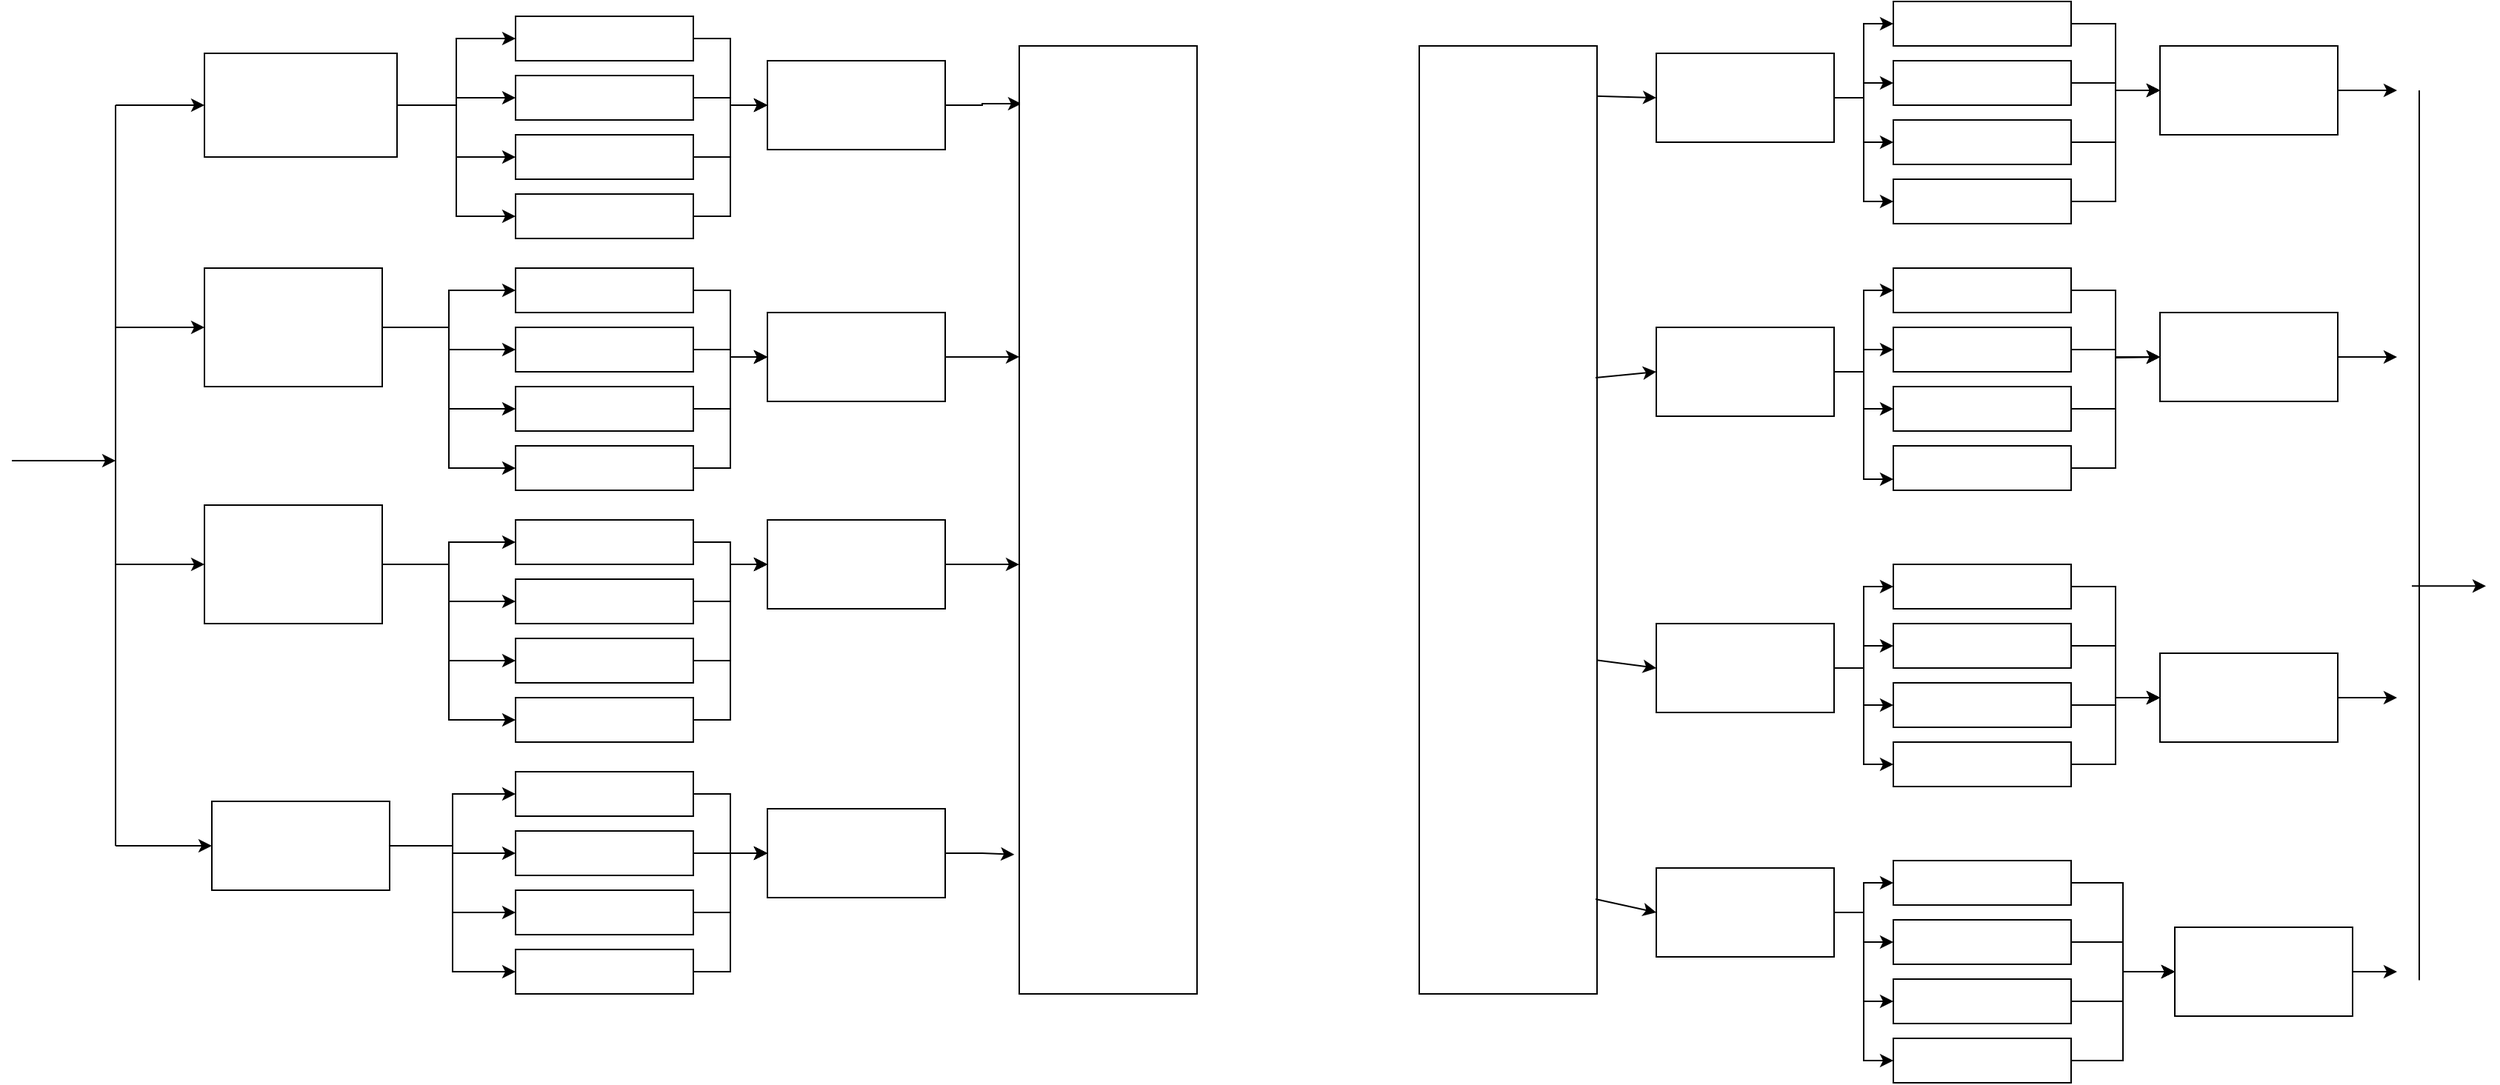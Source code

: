 <mxfile version="13.3.1" type="device" pages="2"><diagram id="3VfSw0NKu6jG62BPxmXS" name="Page-1"><mxGraphModel dx="1673" dy="967" grid="1" gridSize="10" guides="1" tooltips="1" connect="1" arrows="1" fold="1" page="1" pageScale="1" pageWidth="850" pageHeight="1100" math="0" shadow="0"><root><mxCell id="0"/><mxCell id="1" parent="0"/><mxCell id="Bb_RxP2nTmgh0Z8Xp8Yl-65" style="edgeStyle=orthogonalEdgeStyle;rounded=0;orthogonalLoop=1;jettySize=auto;html=1;" parent="1" source="Bb_RxP2nTmgh0Z8Xp8Yl-1" target="Bb_RxP2nTmgh0Z8Xp8Yl-7" edge="1"><mxGeometry relative="1" as="geometry"/></mxCell><mxCell id="Bb_RxP2nTmgh0Z8Xp8Yl-66" style="edgeStyle=orthogonalEdgeStyle;rounded=0;orthogonalLoop=1;jettySize=auto;html=1;entryX=0;entryY=0.5;entryDx=0;entryDy=0;" parent="1" source="Bb_RxP2nTmgh0Z8Xp8Yl-1" target="Bb_RxP2nTmgh0Z8Xp8Yl-8" edge="1"><mxGeometry relative="1" as="geometry"/></mxCell><mxCell id="Bb_RxP2nTmgh0Z8Xp8Yl-67" style="edgeStyle=orthogonalEdgeStyle;rounded=0;orthogonalLoop=1;jettySize=auto;html=1;entryX=0;entryY=0.5;entryDx=0;entryDy=0;" parent="1" source="Bb_RxP2nTmgh0Z8Xp8Yl-1" target="Bb_RxP2nTmgh0Z8Xp8Yl-9" edge="1"><mxGeometry relative="1" as="geometry"/></mxCell><mxCell id="Bb_RxP2nTmgh0Z8Xp8Yl-68" style="edgeStyle=orthogonalEdgeStyle;rounded=0;orthogonalLoop=1;jettySize=auto;html=1;entryX=0;entryY=0.5;entryDx=0;entryDy=0;" parent="1" source="Bb_RxP2nTmgh0Z8Xp8Yl-1" target="Bb_RxP2nTmgh0Z8Xp8Yl-10" edge="1"><mxGeometry relative="1" as="geometry"/></mxCell><mxCell id="Bb_RxP2nTmgh0Z8Xp8Yl-1" value="" style="rounded=0;whiteSpace=wrap;html=1;" parent="1" vertex="1"><mxGeometry x="140" y="45" width="130" height="70" as="geometry"/></mxCell><mxCell id="Bb_RxP2nTmgh0Z8Xp8Yl-2" value="" style="endArrow=classic;html=1;" parent="1" edge="1"><mxGeometry width="50" height="50" relative="1" as="geometry"><mxPoint x="10" y="320" as="sourcePoint"/><mxPoint x="80" y="320" as="targetPoint"/></mxGeometry></mxCell><mxCell id="Bb_RxP2nTmgh0Z8Xp8Yl-69" style="edgeStyle=orthogonalEdgeStyle;rounded=0;orthogonalLoop=1;jettySize=auto;html=1;entryX=0;entryY=0.5;entryDx=0;entryDy=0;" parent="1" source="Bb_RxP2nTmgh0Z8Xp8Yl-3" target="Bb_RxP2nTmgh0Z8Xp8Yl-11" edge="1"><mxGeometry relative="1" as="geometry"/></mxCell><mxCell id="Bb_RxP2nTmgh0Z8Xp8Yl-70" style="edgeStyle=orthogonalEdgeStyle;rounded=0;orthogonalLoop=1;jettySize=auto;html=1;entryX=0;entryY=0.5;entryDx=0;entryDy=0;" parent="1" source="Bb_RxP2nTmgh0Z8Xp8Yl-3" target="Bb_RxP2nTmgh0Z8Xp8Yl-12" edge="1"><mxGeometry relative="1" as="geometry"/></mxCell><mxCell id="Bb_RxP2nTmgh0Z8Xp8Yl-71" style="edgeStyle=orthogonalEdgeStyle;rounded=0;orthogonalLoop=1;jettySize=auto;html=1;exitX=1;exitY=0.5;exitDx=0;exitDy=0;entryX=0;entryY=0.5;entryDx=0;entryDy=0;" parent="1" source="Bb_RxP2nTmgh0Z8Xp8Yl-3" target="Bb_RxP2nTmgh0Z8Xp8Yl-14" edge="1"><mxGeometry relative="1" as="geometry"/></mxCell><mxCell id="Bb_RxP2nTmgh0Z8Xp8Yl-72" style="edgeStyle=orthogonalEdgeStyle;rounded=0;orthogonalLoop=1;jettySize=auto;html=1;entryX=0;entryY=0.5;entryDx=0;entryDy=0;" parent="1" source="Bb_RxP2nTmgh0Z8Xp8Yl-3" target="Bb_RxP2nTmgh0Z8Xp8Yl-15" edge="1"><mxGeometry relative="1" as="geometry"/></mxCell><mxCell id="Bb_RxP2nTmgh0Z8Xp8Yl-3" value="" style="rounded=0;whiteSpace=wrap;html=1;" parent="1" vertex="1"><mxGeometry x="140" y="190" width="120" height="80" as="geometry"/></mxCell><mxCell id="Bb_RxP2nTmgh0Z8Xp8Yl-73" style="edgeStyle=orthogonalEdgeStyle;rounded=0;orthogonalLoop=1;jettySize=auto;html=1;" parent="1" source="Bb_RxP2nTmgh0Z8Xp8Yl-4" target="Bb_RxP2nTmgh0Z8Xp8Yl-16" edge="1"><mxGeometry relative="1" as="geometry"/></mxCell><mxCell id="Bb_RxP2nTmgh0Z8Xp8Yl-74" style="edgeStyle=orthogonalEdgeStyle;rounded=0;orthogonalLoop=1;jettySize=auto;html=1;entryX=0;entryY=0.5;entryDx=0;entryDy=0;" parent="1" source="Bb_RxP2nTmgh0Z8Xp8Yl-4" target="Bb_RxP2nTmgh0Z8Xp8Yl-17" edge="1"><mxGeometry relative="1" as="geometry"/></mxCell><mxCell id="Bb_RxP2nTmgh0Z8Xp8Yl-75" style="edgeStyle=orthogonalEdgeStyle;rounded=0;orthogonalLoop=1;jettySize=auto;html=1;entryX=0;entryY=0.5;entryDx=0;entryDy=0;" parent="1" source="Bb_RxP2nTmgh0Z8Xp8Yl-4" target="Bb_RxP2nTmgh0Z8Xp8Yl-18" edge="1"><mxGeometry relative="1" as="geometry"/></mxCell><mxCell id="Bb_RxP2nTmgh0Z8Xp8Yl-76" style="edgeStyle=orthogonalEdgeStyle;rounded=0;orthogonalLoop=1;jettySize=auto;html=1;entryX=0;entryY=0.5;entryDx=0;entryDy=0;" parent="1" source="Bb_RxP2nTmgh0Z8Xp8Yl-4" target="Bb_RxP2nTmgh0Z8Xp8Yl-19" edge="1"><mxGeometry relative="1" as="geometry"/></mxCell><mxCell id="Bb_RxP2nTmgh0Z8Xp8Yl-4" value="" style="rounded=0;whiteSpace=wrap;html=1;" parent="1" vertex="1"><mxGeometry x="140" y="350" width="120" height="80" as="geometry"/></mxCell><mxCell id="Bb_RxP2nTmgh0Z8Xp8Yl-77" style="edgeStyle=orthogonalEdgeStyle;rounded=0;orthogonalLoop=1;jettySize=auto;html=1;entryX=0;entryY=0.5;entryDx=0;entryDy=0;" parent="1" source="Bb_RxP2nTmgh0Z8Xp8Yl-6" target="Bb_RxP2nTmgh0Z8Xp8Yl-20" edge="1"><mxGeometry relative="1" as="geometry"/></mxCell><mxCell id="Bb_RxP2nTmgh0Z8Xp8Yl-78" style="edgeStyle=orthogonalEdgeStyle;rounded=0;orthogonalLoop=1;jettySize=auto;html=1;entryX=0;entryY=0.5;entryDx=0;entryDy=0;" parent="1" source="Bb_RxP2nTmgh0Z8Xp8Yl-6" target="Bb_RxP2nTmgh0Z8Xp8Yl-21" edge="1"><mxGeometry relative="1" as="geometry"/></mxCell><mxCell id="Bb_RxP2nTmgh0Z8Xp8Yl-79" style="edgeStyle=orthogonalEdgeStyle;rounded=0;orthogonalLoop=1;jettySize=auto;html=1;entryX=0;entryY=0.5;entryDx=0;entryDy=0;" parent="1" source="Bb_RxP2nTmgh0Z8Xp8Yl-6" target="Bb_RxP2nTmgh0Z8Xp8Yl-22" edge="1"><mxGeometry relative="1" as="geometry"/></mxCell><mxCell id="Bb_RxP2nTmgh0Z8Xp8Yl-80" style="edgeStyle=orthogonalEdgeStyle;rounded=0;orthogonalLoop=1;jettySize=auto;html=1;entryX=0;entryY=0.5;entryDx=0;entryDy=0;" parent="1" source="Bb_RxP2nTmgh0Z8Xp8Yl-6" target="Bb_RxP2nTmgh0Z8Xp8Yl-23" edge="1"><mxGeometry relative="1" as="geometry"/></mxCell><mxCell id="Bb_RxP2nTmgh0Z8Xp8Yl-6" value="" style="rounded=0;whiteSpace=wrap;html=1;" parent="1" vertex="1"><mxGeometry x="145" y="550" width="120" height="60" as="geometry"/></mxCell><mxCell id="Bb_RxP2nTmgh0Z8Xp8Yl-81" style="edgeStyle=orthogonalEdgeStyle;rounded=0;orthogonalLoop=1;jettySize=auto;html=1;" parent="1" source="Bb_RxP2nTmgh0Z8Xp8Yl-7" target="Bb_RxP2nTmgh0Z8Xp8Yl-24" edge="1"><mxGeometry relative="1" as="geometry"/></mxCell><mxCell id="Bb_RxP2nTmgh0Z8Xp8Yl-7" value="" style="rounded=0;whiteSpace=wrap;html=1;" parent="1" vertex="1"><mxGeometry x="350" y="20" width="120" height="30" as="geometry"/></mxCell><mxCell id="Bb_RxP2nTmgh0Z8Xp8Yl-82" style="edgeStyle=orthogonalEdgeStyle;rounded=0;orthogonalLoop=1;jettySize=auto;html=1;entryX=0;entryY=0.5;entryDx=0;entryDy=0;" parent="1" source="Bb_RxP2nTmgh0Z8Xp8Yl-8" target="Bb_RxP2nTmgh0Z8Xp8Yl-24" edge="1"><mxGeometry relative="1" as="geometry"/></mxCell><mxCell id="Bb_RxP2nTmgh0Z8Xp8Yl-8" value="" style="rounded=0;whiteSpace=wrap;html=1;" parent="1" vertex="1"><mxGeometry x="350" y="60" width="120" height="30" as="geometry"/></mxCell><mxCell id="Bb_RxP2nTmgh0Z8Xp8Yl-83" style="edgeStyle=orthogonalEdgeStyle;rounded=0;orthogonalLoop=1;jettySize=auto;html=1;entryX=0;entryY=0.5;entryDx=0;entryDy=0;" parent="1" source="Bb_RxP2nTmgh0Z8Xp8Yl-9" target="Bb_RxP2nTmgh0Z8Xp8Yl-24" edge="1"><mxGeometry relative="1" as="geometry"/></mxCell><mxCell id="Bb_RxP2nTmgh0Z8Xp8Yl-9" value="" style="rounded=0;whiteSpace=wrap;html=1;" parent="1" vertex="1"><mxGeometry x="350" y="100" width="120" height="30" as="geometry"/></mxCell><mxCell id="Bb_RxP2nTmgh0Z8Xp8Yl-84" style="edgeStyle=orthogonalEdgeStyle;rounded=0;orthogonalLoop=1;jettySize=auto;html=1;entryX=0;entryY=0.5;entryDx=0;entryDy=0;" parent="1" source="Bb_RxP2nTmgh0Z8Xp8Yl-10" target="Bb_RxP2nTmgh0Z8Xp8Yl-24" edge="1"><mxGeometry relative="1" as="geometry"/></mxCell><mxCell id="Bb_RxP2nTmgh0Z8Xp8Yl-10" value="" style="rounded=0;whiteSpace=wrap;html=1;" parent="1" vertex="1"><mxGeometry x="350" y="140" width="120" height="30" as="geometry"/></mxCell><mxCell id="Bb_RxP2nTmgh0Z8Xp8Yl-85" style="edgeStyle=orthogonalEdgeStyle;rounded=0;orthogonalLoop=1;jettySize=auto;html=1;entryX=0;entryY=0.5;entryDx=0;entryDy=0;" parent="1" source="Bb_RxP2nTmgh0Z8Xp8Yl-11" target="Bb_RxP2nTmgh0Z8Xp8Yl-25" edge="1"><mxGeometry relative="1" as="geometry"/></mxCell><mxCell id="Bb_RxP2nTmgh0Z8Xp8Yl-11" value="" style="rounded=0;whiteSpace=wrap;html=1;" parent="1" vertex="1"><mxGeometry x="350" y="190" width="120" height="30" as="geometry"/></mxCell><mxCell id="Bb_RxP2nTmgh0Z8Xp8Yl-86" style="edgeStyle=orthogonalEdgeStyle;rounded=0;orthogonalLoop=1;jettySize=auto;html=1;entryX=0;entryY=0.5;entryDx=0;entryDy=0;" parent="1" source="Bb_RxP2nTmgh0Z8Xp8Yl-12" target="Bb_RxP2nTmgh0Z8Xp8Yl-25" edge="1"><mxGeometry relative="1" as="geometry"/></mxCell><mxCell id="Bb_RxP2nTmgh0Z8Xp8Yl-12" value="" style="rounded=0;whiteSpace=wrap;html=1;" parent="1" vertex="1"><mxGeometry x="350" y="230" width="120" height="30" as="geometry"/></mxCell><mxCell id="Bb_RxP2nTmgh0Z8Xp8Yl-87" style="edgeStyle=orthogonalEdgeStyle;rounded=0;orthogonalLoop=1;jettySize=auto;html=1;entryX=0;entryY=0.5;entryDx=0;entryDy=0;" parent="1" source="Bb_RxP2nTmgh0Z8Xp8Yl-14" target="Bb_RxP2nTmgh0Z8Xp8Yl-25" edge="1"><mxGeometry relative="1" as="geometry"/></mxCell><mxCell id="Bb_RxP2nTmgh0Z8Xp8Yl-14" value="" style="rounded=0;whiteSpace=wrap;html=1;" parent="1" vertex="1"><mxGeometry x="350" y="270" width="120" height="30" as="geometry"/></mxCell><mxCell id="Bb_RxP2nTmgh0Z8Xp8Yl-88" style="edgeStyle=orthogonalEdgeStyle;rounded=0;orthogonalLoop=1;jettySize=auto;html=1;entryX=0;entryY=0.5;entryDx=0;entryDy=0;" parent="1" source="Bb_RxP2nTmgh0Z8Xp8Yl-15" target="Bb_RxP2nTmgh0Z8Xp8Yl-25" edge="1"><mxGeometry relative="1" as="geometry"/></mxCell><mxCell id="Bb_RxP2nTmgh0Z8Xp8Yl-15" value="" style="rounded=0;whiteSpace=wrap;html=1;" parent="1" vertex="1"><mxGeometry x="350" y="310" width="120" height="30" as="geometry"/></mxCell><mxCell id="Bb_RxP2nTmgh0Z8Xp8Yl-89" style="edgeStyle=orthogonalEdgeStyle;rounded=0;orthogonalLoop=1;jettySize=auto;html=1;entryX=0;entryY=0.5;entryDx=0;entryDy=0;" parent="1" source="Bb_RxP2nTmgh0Z8Xp8Yl-16" target="Bb_RxP2nTmgh0Z8Xp8Yl-26" edge="1"><mxGeometry relative="1" as="geometry"/></mxCell><mxCell id="Bb_RxP2nTmgh0Z8Xp8Yl-16" value="" style="rounded=0;whiteSpace=wrap;html=1;" parent="1" vertex="1"><mxGeometry x="350" y="360" width="120" height="30" as="geometry"/></mxCell><mxCell id="Bb_RxP2nTmgh0Z8Xp8Yl-90" style="edgeStyle=orthogonalEdgeStyle;rounded=0;orthogonalLoop=1;jettySize=auto;html=1;entryX=0;entryY=0.5;entryDx=0;entryDy=0;" parent="1" source="Bb_RxP2nTmgh0Z8Xp8Yl-17" target="Bb_RxP2nTmgh0Z8Xp8Yl-26" edge="1"><mxGeometry relative="1" as="geometry"/></mxCell><mxCell id="Bb_RxP2nTmgh0Z8Xp8Yl-17" value="" style="rounded=0;whiteSpace=wrap;html=1;" parent="1" vertex="1"><mxGeometry x="350" y="400" width="120" height="30" as="geometry"/></mxCell><mxCell id="Bb_RxP2nTmgh0Z8Xp8Yl-93" style="edgeStyle=orthogonalEdgeStyle;rounded=0;orthogonalLoop=1;jettySize=auto;html=1;entryX=0;entryY=0.5;entryDx=0;entryDy=0;" parent="1" source="Bb_RxP2nTmgh0Z8Xp8Yl-18" target="Bb_RxP2nTmgh0Z8Xp8Yl-26" edge="1"><mxGeometry relative="1" as="geometry"/></mxCell><mxCell id="Bb_RxP2nTmgh0Z8Xp8Yl-18" value="" style="rounded=0;whiteSpace=wrap;html=1;" parent="1" vertex="1"><mxGeometry x="350" y="440" width="120" height="30" as="geometry"/></mxCell><mxCell id="Bb_RxP2nTmgh0Z8Xp8Yl-94" style="edgeStyle=orthogonalEdgeStyle;rounded=0;orthogonalLoop=1;jettySize=auto;html=1;entryX=0;entryY=0.5;entryDx=0;entryDy=0;" parent="1" source="Bb_RxP2nTmgh0Z8Xp8Yl-19" target="Bb_RxP2nTmgh0Z8Xp8Yl-26" edge="1"><mxGeometry relative="1" as="geometry"/></mxCell><mxCell id="Bb_RxP2nTmgh0Z8Xp8Yl-19" value="" style="rounded=0;whiteSpace=wrap;html=1;" parent="1" vertex="1"><mxGeometry x="350" y="480" width="120" height="30" as="geometry"/></mxCell><mxCell id="Bb_RxP2nTmgh0Z8Xp8Yl-95" style="edgeStyle=orthogonalEdgeStyle;rounded=0;orthogonalLoop=1;jettySize=auto;html=1;entryX=0;entryY=0.5;entryDx=0;entryDy=0;" parent="1" source="Bb_RxP2nTmgh0Z8Xp8Yl-20" target="Bb_RxP2nTmgh0Z8Xp8Yl-27" edge="1"><mxGeometry relative="1" as="geometry"/></mxCell><mxCell id="Bb_RxP2nTmgh0Z8Xp8Yl-20" value="" style="rounded=0;whiteSpace=wrap;html=1;" parent="1" vertex="1"><mxGeometry x="350" y="530" width="120" height="30" as="geometry"/></mxCell><mxCell id="Bb_RxP2nTmgh0Z8Xp8Yl-96" value="" style="edgeStyle=orthogonalEdgeStyle;rounded=0;orthogonalLoop=1;jettySize=auto;html=1;" parent="1" source="Bb_RxP2nTmgh0Z8Xp8Yl-21" target="Bb_RxP2nTmgh0Z8Xp8Yl-27" edge="1"><mxGeometry relative="1" as="geometry"/></mxCell><mxCell id="Bb_RxP2nTmgh0Z8Xp8Yl-21" value="" style="rounded=0;whiteSpace=wrap;html=1;" parent="1" vertex="1"><mxGeometry x="350" y="570" width="120" height="30" as="geometry"/></mxCell><mxCell id="Bb_RxP2nTmgh0Z8Xp8Yl-100" style="edgeStyle=orthogonalEdgeStyle;rounded=0;orthogonalLoop=1;jettySize=auto;html=1;entryX=0;entryY=0.5;entryDx=0;entryDy=0;" parent="1" source="Bb_RxP2nTmgh0Z8Xp8Yl-22" target="Bb_RxP2nTmgh0Z8Xp8Yl-27" edge="1"><mxGeometry relative="1" as="geometry"/></mxCell><mxCell id="Bb_RxP2nTmgh0Z8Xp8Yl-22" value="" style="rounded=0;whiteSpace=wrap;html=1;" parent="1" vertex="1"><mxGeometry x="350" y="610" width="120" height="30" as="geometry"/></mxCell><mxCell id="Bb_RxP2nTmgh0Z8Xp8Yl-101" style="edgeStyle=orthogonalEdgeStyle;rounded=0;orthogonalLoop=1;jettySize=auto;html=1;entryX=0;entryY=0.5;entryDx=0;entryDy=0;" parent="1" source="Bb_RxP2nTmgh0Z8Xp8Yl-23" target="Bb_RxP2nTmgh0Z8Xp8Yl-27" edge="1"><mxGeometry relative="1" as="geometry"/></mxCell><mxCell id="Bb_RxP2nTmgh0Z8Xp8Yl-23" value="" style="rounded=0;whiteSpace=wrap;html=1;" parent="1" vertex="1"><mxGeometry x="350" y="650" width="120" height="30" as="geometry"/></mxCell><mxCell id="Bb_RxP2nTmgh0Z8Xp8Yl-103" style="edgeStyle=orthogonalEdgeStyle;rounded=0;orthogonalLoop=1;jettySize=auto;html=1;entryX=0.012;entryY=0.061;entryDx=0;entryDy=0;entryPerimeter=0;" parent="1" source="Bb_RxP2nTmgh0Z8Xp8Yl-24" target="Bb_RxP2nTmgh0Z8Xp8Yl-28" edge="1"><mxGeometry relative="1" as="geometry"/></mxCell><mxCell id="Bb_RxP2nTmgh0Z8Xp8Yl-24" value="" style="rounded=0;whiteSpace=wrap;html=1;" parent="1" vertex="1"><mxGeometry x="520" y="50" width="120" height="60" as="geometry"/></mxCell><mxCell id="Bb_RxP2nTmgh0Z8Xp8Yl-104" style="edgeStyle=orthogonalEdgeStyle;rounded=0;orthogonalLoop=1;jettySize=auto;html=1;entryX=0;entryY=0.328;entryDx=0;entryDy=0;entryPerimeter=0;" parent="1" source="Bb_RxP2nTmgh0Z8Xp8Yl-25" target="Bb_RxP2nTmgh0Z8Xp8Yl-28" edge="1"><mxGeometry relative="1" as="geometry"/></mxCell><mxCell id="Bb_RxP2nTmgh0Z8Xp8Yl-25" value="" style="rounded=0;whiteSpace=wrap;html=1;" parent="1" vertex="1"><mxGeometry x="520" y="220" width="120" height="60" as="geometry"/></mxCell><mxCell id="Bb_RxP2nTmgh0Z8Xp8Yl-105" style="edgeStyle=orthogonalEdgeStyle;rounded=0;orthogonalLoop=1;jettySize=auto;html=1;entryX=0;entryY=0.547;entryDx=0;entryDy=0;entryPerimeter=0;" parent="1" source="Bb_RxP2nTmgh0Z8Xp8Yl-26" target="Bb_RxP2nTmgh0Z8Xp8Yl-28" edge="1"><mxGeometry relative="1" as="geometry"/></mxCell><mxCell id="Bb_RxP2nTmgh0Z8Xp8Yl-26" value="" style="rounded=0;whiteSpace=wrap;html=1;" parent="1" vertex="1"><mxGeometry x="520" y="360" width="120" height="60" as="geometry"/></mxCell><mxCell id="Bb_RxP2nTmgh0Z8Xp8Yl-106" style="edgeStyle=orthogonalEdgeStyle;rounded=0;orthogonalLoop=1;jettySize=auto;html=1;entryX=-0.028;entryY=0.853;entryDx=0;entryDy=0;entryPerimeter=0;" parent="1" source="Bb_RxP2nTmgh0Z8Xp8Yl-27" target="Bb_RxP2nTmgh0Z8Xp8Yl-28" edge="1"><mxGeometry relative="1" as="geometry"/></mxCell><mxCell id="Bb_RxP2nTmgh0Z8Xp8Yl-27" value="" style="rounded=0;whiteSpace=wrap;html=1;" parent="1" vertex="1"><mxGeometry x="520" y="555" width="120" height="60" as="geometry"/></mxCell><mxCell id="Bb_RxP2nTmgh0Z8Xp8Yl-28" value="" style="rounded=0;whiteSpace=wrap;html=1;" parent="1" vertex="1"><mxGeometry x="690" y="40" width="120" height="640" as="geometry"/></mxCell><mxCell id="Bb_RxP2nTmgh0Z8Xp8Yl-29" value="" style="rounded=0;whiteSpace=wrap;html=1;" parent="1" vertex="1"><mxGeometry x="960" y="40" width="120" height="640" as="geometry"/></mxCell><mxCell id="Bb_RxP2nTmgh0Z8Xp8Yl-111" style="edgeStyle=orthogonalEdgeStyle;rounded=0;orthogonalLoop=1;jettySize=auto;html=1;entryX=0;entryY=0.5;entryDx=0;entryDy=0;" parent="1" source="Bb_RxP2nTmgh0Z8Xp8Yl-30" target="Bb_RxP2nTmgh0Z8Xp8Yl-36" edge="1"><mxGeometry relative="1" as="geometry"/></mxCell><mxCell id="Bb_RxP2nTmgh0Z8Xp8Yl-112" style="edgeStyle=orthogonalEdgeStyle;rounded=0;orthogonalLoop=1;jettySize=auto;html=1;entryX=0;entryY=0.5;entryDx=0;entryDy=0;" parent="1" source="Bb_RxP2nTmgh0Z8Xp8Yl-30" target="Bb_RxP2nTmgh0Z8Xp8Yl-37" edge="1"><mxGeometry relative="1" as="geometry"/></mxCell><mxCell id="Bb_RxP2nTmgh0Z8Xp8Yl-113" style="edgeStyle=orthogonalEdgeStyle;rounded=0;orthogonalLoop=1;jettySize=auto;html=1;entryX=0;entryY=0.5;entryDx=0;entryDy=0;" parent="1" source="Bb_RxP2nTmgh0Z8Xp8Yl-30" target="Bb_RxP2nTmgh0Z8Xp8Yl-38" edge="1"><mxGeometry relative="1" as="geometry"/></mxCell><mxCell id="Bb_RxP2nTmgh0Z8Xp8Yl-114" style="edgeStyle=orthogonalEdgeStyle;rounded=0;orthogonalLoop=1;jettySize=auto;html=1;entryX=0;entryY=0.5;entryDx=0;entryDy=0;" parent="1" source="Bb_RxP2nTmgh0Z8Xp8Yl-30" target="Bb_RxP2nTmgh0Z8Xp8Yl-39" edge="1"><mxGeometry relative="1" as="geometry"/></mxCell><mxCell id="Bb_RxP2nTmgh0Z8Xp8Yl-30" value="" style="rounded=0;whiteSpace=wrap;html=1;" parent="1" vertex="1"><mxGeometry x="1120" y="45" width="120" height="60" as="geometry"/></mxCell><mxCell id="Bb_RxP2nTmgh0Z8Xp8Yl-115" style="edgeStyle=orthogonalEdgeStyle;rounded=0;orthogonalLoop=1;jettySize=auto;html=1;entryX=0;entryY=0.5;entryDx=0;entryDy=0;" parent="1" source="Bb_RxP2nTmgh0Z8Xp8Yl-31" target="Bb_RxP2nTmgh0Z8Xp8Yl-40" edge="1"><mxGeometry relative="1" as="geometry"/></mxCell><mxCell id="Bb_RxP2nTmgh0Z8Xp8Yl-116" style="edgeStyle=orthogonalEdgeStyle;rounded=0;orthogonalLoop=1;jettySize=auto;html=1;entryX=0;entryY=0.5;entryDx=0;entryDy=0;" parent="1" source="Bb_RxP2nTmgh0Z8Xp8Yl-31" target="Bb_RxP2nTmgh0Z8Xp8Yl-41" edge="1"><mxGeometry relative="1" as="geometry"/></mxCell><mxCell id="Bb_RxP2nTmgh0Z8Xp8Yl-117" style="edgeStyle=orthogonalEdgeStyle;rounded=0;orthogonalLoop=1;jettySize=auto;html=1;entryX=0;entryY=0.5;entryDx=0;entryDy=0;" parent="1" source="Bb_RxP2nTmgh0Z8Xp8Yl-31" target="Bb_RxP2nTmgh0Z8Xp8Yl-42" edge="1"><mxGeometry relative="1" as="geometry"/></mxCell><mxCell id="Bb_RxP2nTmgh0Z8Xp8Yl-118" style="edgeStyle=orthogonalEdgeStyle;rounded=0;orthogonalLoop=1;jettySize=auto;html=1;entryX=0;entryY=0.75;entryDx=0;entryDy=0;" parent="1" source="Bb_RxP2nTmgh0Z8Xp8Yl-31" target="Bb_RxP2nTmgh0Z8Xp8Yl-43" edge="1"><mxGeometry relative="1" as="geometry"/></mxCell><mxCell id="Bb_RxP2nTmgh0Z8Xp8Yl-31" value="" style="rounded=0;whiteSpace=wrap;html=1;" parent="1" vertex="1"><mxGeometry x="1120" y="230" width="120" height="60" as="geometry"/></mxCell><mxCell id="Bb_RxP2nTmgh0Z8Xp8Yl-119" style="edgeStyle=orthogonalEdgeStyle;rounded=0;orthogonalLoop=1;jettySize=auto;html=1;entryX=0;entryY=0.5;entryDx=0;entryDy=0;" parent="1" source="Bb_RxP2nTmgh0Z8Xp8Yl-32" target="Bb_RxP2nTmgh0Z8Xp8Yl-44" edge="1"><mxGeometry relative="1" as="geometry"/></mxCell><mxCell id="Bb_RxP2nTmgh0Z8Xp8Yl-120" style="edgeStyle=orthogonalEdgeStyle;rounded=0;orthogonalLoop=1;jettySize=auto;html=1;entryX=0;entryY=0.5;entryDx=0;entryDy=0;" parent="1" source="Bb_RxP2nTmgh0Z8Xp8Yl-32" target="Bb_RxP2nTmgh0Z8Xp8Yl-45" edge="1"><mxGeometry relative="1" as="geometry"/></mxCell><mxCell id="Bb_RxP2nTmgh0Z8Xp8Yl-121" style="edgeStyle=orthogonalEdgeStyle;rounded=0;orthogonalLoop=1;jettySize=auto;html=1;entryX=0;entryY=0.5;entryDx=0;entryDy=0;" parent="1" source="Bb_RxP2nTmgh0Z8Xp8Yl-32" target="Bb_RxP2nTmgh0Z8Xp8Yl-46" edge="1"><mxGeometry relative="1" as="geometry"/></mxCell><mxCell id="Bb_RxP2nTmgh0Z8Xp8Yl-122" style="edgeStyle=orthogonalEdgeStyle;rounded=0;orthogonalLoop=1;jettySize=auto;html=1;entryX=0;entryY=0.5;entryDx=0;entryDy=0;" parent="1" source="Bb_RxP2nTmgh0Z8Xp8Yl-32" target="Bb_RxP2nTmgh0Z8Xp8Yl-47" edge="1"><mxGeometry relative="1" as="geometry"/></mxCell><mxCell id="Bb_RxP2nTmgh0Z8Xp8Yl-32" value="" style="rounded=0;whiteSpace=wrap;html=1;" parent="1" vertex="1"><mxGeometry x="1120" y="430" width="120" height="60" as="geometry"/></mxCell><mxCell id="Bb_RxP2nTmgh0Z8Xp8Yl-123" style="edgeStyle=orthogonalEdgeStyle;rounded=0;orthogonalLoop=1;jettySize=auto;html=1;entryX=0;entryY=0.5;entryDx=0;entryDy=0;" parent="1" source="Bb_RxP2nTmgh0Z8Xp8Yl-34" target="Bb_RxP2nTmgh0Z8Xp8Yl-48" edge="1"><mxGeometry relative="1" as="geometry"/></mxCell><mxCell id="Bb_RxP2nTmgh0Z8Xp8Yl-124" style="edgeStyle=orthogonalEdgeStyle;rounded=0;orthogonalLoop=1;jettySize=auto;html=1;entryX=0;entryY=0.5;entryDx=0;entryDy=0;" parent="1" source="Bb_RxP2nTmgh0Z8Xp8Yl-34" target="Bb_RxP2nTmgh0Z8Xp8Yl-49" edge="1"><mxGeometry relative="1" as="geometry"/></mxCell><mxCell id="Bb_RxP2nTmgh0Z8Xp8Yl-125" style="edgeStyle=orthogonalEdgeStyle;rounded=0;orthogonalLoop=1;jettySize=auto;html=1;entryX=0;entryY=0.5;entryDx=0;entryDy=0;" parent="1" source="Bb_RxP2nTmgh0Z8Xp8Yl-34" target="Bb_RxP2nTmgh0Z8Xp8Yl-50" edge="1"><mxGeometry relative="1" as="geometry"/></mxCell><mxCell id="Bb_RxP2nTmgh0Z8Xp8Yl-126" style="edgeStyle=orthogonalEdgeStyle;rounded=0;orthogonalLoop=1;jettySize=auto;html=1;entryX=0;entryY=0.5;entryDx=0;entryDy=0;" parent="1" source="Bb_RxP2nTmgh0Z8Xp8Yl-34" target="Bb_RxP2nTmgh0Z8Xp8Yl-51" edge="1"><mxGeometry relative="1" as="geometry"/></mxCell><mxCell id="Bb_RxP2nTmgh0Z8Xp8Yl-34" value="" style="rounded=0;whiteSpace=wrap;html=1;" parent="1" vertex="1"><mxGeometry x="1120" y="595" width="120" height="60" as="geometry"/></mxCell><mxCell id="Bb_RxP2nTmgh0Z8Xp8Yl-127" style="edgeStyle=orthogonalEdgeStyle;rounded=0;orthogonalLoop=1;jettySize=auto;html=1;entryX=0;entryY=0.5;entryDx=0;entryDy=0;" parent="1" source="Bb_RxP2nTmgh0Z8Xp8Yl-36" target="Bb_RxP2nTmgh0Z8Xp8Yl-52" edge="1"><mxGeometry relative="1" as="geometry"/></mxCell><mxCell id="Bb_RxP2nTmgh0Z8Xp8Yl-36" value="" style="rounded=0;whiteSpace=wrap;html=1;" parent="1" vertex="1"><mxGeometry x="1280" y="10" width="120" height="30" as="geometry"/></mxCell><mxCell id="Bb_RxP2nTmgh0Z8Xp8Yl-128" style="edgeStyle=orthogonalEdgeStyle;rounded=0;orthogonalLoop=1;jettySize=auto;html=1;entryX=0;entryY=0.5;entryDx=0;entryDy=0;" parent="1" source="Bb_RxP2nTmgh0Z8Xp8Yl-37" target="Bb_RxP2nTmgh0Z8Xp8Yl-52" edge="1"><mxGeometry relative="1" as="geometry"/></mxCell><mxCell id="Bb_RxP2nTmgh0Z8Xp8Yl-37" value="" style="rounded=0;whiteSpace=wrap;html=1;" parent="1" vertex="1"><mxGeometry x="1280" y="50" width="120" height="30" as="geometry"/></mxCell><mxCell id="Bb_RxP2nTmgh0Z8Xp8Yl-129" style="edgeStyle=orthogonalEdgeStyle;rounded=0;orthogonalLoop=1;jettySize=auto;html=1;" parent="1" source="Bb_RxP2nTmgh0Z8Xp8Yl-38" target="Bb_RxP2nTmgh0Z8Xp8Yl-52" edge="1"><mxGeometry relative="1" as="geometry"/></mxCell><mxCell id="Bb_RxP2nTmgh0Z8Xp8Yl-38" value="" style="rounded=0;whiteSpace=wrap;html=1;" parent="1" vertex="1"><mxGeometry x="1280" y="90" width="120" height="30" as="geometry"/></mxCell><mxCell id="Bb_RxP2nTmgh0Z8Xp8Yl-130" style="edgeStyle=orthogonalEdgeStyle;rounded=0;orthogonalLoop=1;jettySize=auto;html=1;entryX=0;entryY=0.5;entryDx=0;entryDy=0;" parent="1" source="Bb_RxP2nTmgh0Z8Xp8Yl-39" target="Bb_RxP2nTmgh0Z8Xp8Yl-52" edge="1"><mxGeometry relative="1" as="geometry"/></mxCell><mxCell id="Bb_RxP2nTmgh0Z8Xp8Yl-39" value="" style="rounded=0;whiteSpace=wrap;html=1;" parent="1" vertex="1"><mxGeometry x="1280" y="130" width="120" height="30" as="geometry"/></mxCell><mxCell id="Bb_RxP2nTmgh0Z8Xp8Yl-131" style="edgeStyle=orthogonalEdgeStyle;rounded=0;orthogonalLoop=1;jettySize=auto;html=1;entryX=0;entryY=0.5;entryDx=0;entryDy=0;" parent="1" source="Bb_RxP2nTmgh0Z8Xp8Yl-40" target="Bb_RxP2nTmgh0Z8Xp8Yl-53" edge="1"><mxGeometry relative="1" as="geometry"/></mxCell><mxCell id="Bb_RxP2nTmgh0Z8Xp8Yl-40" value="" style="rounded=0;whiteSpace=wrap;html=1;" parent="1" vertex="1"><mxGeometry x="1280" y="190" width="120" height="30" as="geometry"/></mxCell><mxCell id="Bb_RxP2nTmgh0Z8Xp8Yl-132" style="edgeStyle=orthogonalEdgeStyle;rounded=0;orthogonalLoop=1;jettySize=auto;html=1;" parent="1" source="Bb_RxP2nTmgh0Z8Xp8Yl-41" edge="1"><mxGeometry relative="1" as="geometry"><mxPoint x="1460" y="250" as="targetPoint"/></mxGeometry></mxCell><mxCell id="Bb_RxP2nTmgh0Z8Xp8Yl-41" value="" style="rounded=0;whiteSpace=wrap;html=1;" parent="1" vertex="1"><mxGeometry x="1280" y="230" width="120" height="30" as="geometry"/></mxCell><mxCell id="Bb_RxP2nTmgh0Z8Xp8Yl-133" style="edgeStyle=orthogonalEdgeStyle;rounded=0;orthogonalLoop=1;jettySize=auto;html=1;entryX=0;entryY=0.5;entryDx=0;entryDy=0;" parent="1" source="Bb_RxP2nTmgh0Z8Xp8Yl-42" target="Bb_RxP2nTmgh0Z8Xp8Yl-53" edge="1"><mxGeometry relative="1" as="geometry"/></mxCell><mxCell id="Bb_RxP2nTmgh0Z8Xp8Yl-42" value="" style="rounded=0;whiteSpace=wrap;html=1;" parent="1" vertex="1"><mxGeometry x="1280" y="270" width="120" height="30" as="geometry"/></mxCell><mxCell id="Bb_RxP2nTmgh0Z8Xp8Yl-134" style="edgeStyle=orthogonalEdgeStyle;rounded=0;orthogonalLoop=1;jettySize=auto;html=1;entryX=0;entryY=0.5;entryDx=0;entryDy=0;" parent="1" source="Bb_RxP2nTmgh0Z8Xp8Yl-43" target="Bb_RxP2nTmgh0Z8Xp8Yl-53" edge="1"><mxGeometry relative="1" as="geometry"/></mxCell><mxCell id="Bb_RxP2nTmgh0Z8Xp8Yl-43" value="" style="rounded=0;whiteSpace=wrap;html=1;" parent="1" vertex="1"><mxGeometry x="1280" y="310" width="120" height="30" as="geometry"/></mxCell><mxCell id="Bb_RxP2nTmgh0Z8Xp8Yl-135" style="edgeStyle=orthogonalEdgeStyle;rounded=0;orthogonalLoop=1;jettySize=auto;html=1;entryX=0;entryY=0.5;entryDx=0;entryDy=0;" parent="1" source="Bb_RxP2nTmgh0Z8Xp8Yl-44" target="Bb_RxP2nTmgh0Z8Xp8Yl-54" edge="1"><mxGeometry relative="1" as="geometry"/></mxCell><mxCell id="Bb_RxP2nTmgh0Z8Xp8Yl-44" value="" style="rounded=0;whiteSpace=wrap;html=1;" parent="1" vertex="1"><mxGeometry x="1280" y="390" width="120" height="30" as="geometry"/></mxCell><mxCell id="Bb_RxP2nTmgh0Z8Xp8Yl-136" style="edgeStyle=orthogonalEdgeStyle;rounded=0;orthogonalLoop=1;jettySize=auto;html=1;entryX=0;entryY=0.5;entryDx=0;entryDy=0;" parent="1" source="Bb_RxP2nTmgh0Z8Xp8Yl-45" target="Bb_RxP2nTmgh0Z8Xp8Yl-54" edge="1"><mxGeometry relative="1" as="geometry"/></mxCell><mxCell id="Bb_RxP2nTmgh0Z8Xp8Yl-45" value="" style="rounded=0;whiteSpace=wrap;html=1;" parent="1" vertex="1"><mxGeometry x="1280" y="430" width="120" height="30" as="geometry"/></mxCell><mxCell id="Bb_RxP2nTmgh0Z8Xp8Yl-137" style="edgeStyle=orthogonalEdgeStyle;rounded=0;orthogonalLoop=1;jettySize=auto;html=1;entryX=0;entryY=0.5;entryDx=0;entryDy=0;" parent="1" source="Bb_RxP2nTmgh0Z8Xp8Yl-46" target="Bb_RxP2nTmgh0Z8Xp8Yl-54" edge="1"><mxGeometry relative="1" as="geometry"/></mxCell><mxCell id="Bb_RxP2nTmgh0Z8Xp8Yl-46" value="" style="rounded=0;whiteSpace=wrap;html=1;" parent="1" vertex="1"><mxGeometry x="1280" y="470" width="120" height="30" as="geometry"/></mxCell><mxCell id="Bb_RxP2nTmgh0Z8Xp8Yl-138" style="edgeStyle=orthogonalEdgeStyle;rounded=0;orthogonalLoop=1;jettySize=auto;html=1;entryX=0;entryY=0.5;entryDx=0;entryDy=0;" parent="1" source="Bb_RxP2nTmgh0Z8Xp8Yl-47" target="Bb_RxP2nTmgh0Z8Xp8Yl-54" edge="1"><mxGeometry relative="1" as="geometry"/></mxCell><mxCell id="Bb_RxP2nTmgh0Z8Xp8Yl-47" value="" style="rounded=0;whiteSpace=wrap;html=1;" parent="1" vertex="1"><mxGeometry x="1280" y="510" width="120" height="30" as="geometry"/></mxCell><mxCell id="Bb_RxP2nTmgh0Z8Xp8Yl-139" style="edgeStyle=orthogonalEdgeStyle;rounded=0;orthogonalLoop=1;jettySize=auto;html=1;entryX=0;entryY=0.5;entryDx=0;entryDy=0;" parent="1" source="Bb_RxP2nTmgh0Z8Xp8Yl-48" target="Bb_RxP2nTmgh0Z8Xp8Yl-55" edge="1"><mxGeometry relative="1" as="geometry"/></mxCell><mxCell id="Bb_RxP2nTmgh0Z8Xp8Yl-48" value="" style="rounded=0;whiteSpace=wrap;html=1;" parent="1" vertex="1"><mxGeometry x="1280" y="590" width="120" height="30" as="geometry"/></mxCell><mxCell id="Bb_RxP2nTmgh0Z8Xp8Yl-140" style="edgeStyle=orthogonalEdgeStyle;rounded=0;orthogonalLoop=1;jettySize=auto;html=1;entryX=0;entryY=0.5;entryDx=0;entryDy=0;" parent="1" source="Bb_RxP2nTmgh0Z8Xp8Yl-49" target="Bb_RxP2nTmgh0Z8Xp8Yl-55" edge="1"><mxGeometry relative="1" as="geometry"/></mxCell><mxCell id="Bb_RxP2nTmgh0Z8Xp8Yl-49" value="" style="rounded=0;whiteSpace=wrap;html=1;" parent="1" vertex="1"><mxGeometry x="1280" y="630" width="120" height="30" as="geometry"/></mxCell><mxCell id="Bb_RxP2nTmgh0Z8Xp8Yl-141" style="edgeStyle=orthogonalEdgeStyle;rounded=0;orthogonalLoop=1;jettySize=auto;html=1;entryX=0;entryY=0.5;entryDx=0;entryDy=0;" parent="1" source="Bb_RxP2nTmgh0Z8Xp8Yl-50" target="Bb_RxP2nTmgh0Z8Xp8Yl-55" edge="1"><mxGeometry relative="1" as="geometry"/></mxCell><mxCell id="Bb_RxP2nTmgh0Z8Xp8Yl-50" value="" style="rounded=0;whiteSpace=wrap;html=1;" parent="1" vertex="1"><mxGeometry x="1280" y="670" width="120" height="30" as="geometry"/></mxCell><mxCell id="Bb_RxP2nTmgh0Z8Xp8Yl-142" style="edgeStyle=orthogonalEdgeStyle;rounded=0;orthogonalLoop=1;jettySize=auto;html=1;entryX=0;entryY=0.5;entryDx=0;entryDy=0;" parent="1" source="Bb_RxP2nTmgh0Z8Xp8Yl-51" target="Bb_RxP2nTmgh0Z8Xp8Yl-55" edge="1"><mxGeometry relative="1" as="geometry"/></mxCell><mxCell id="Bb_RxP2nTmgh0Z8Xp8Yl-51" value="" style="rounded=0;whiteSpace=wrap;html=1;" parent="1" vertex="1"><mxGeometry x="1280" y="710" width="120" height="30" as="geometry"/></mxCell><mxCell id="Bb_RxP2nTmgh0Z8Xp8Yl-146" style="edgeStyle=orthogonalEdgeStyle;rounded=0;orthogonalLoop=1;jettySize=auto;html=1;" parent="1" source="Bb_RxP2nTmgh0Z8Xp8Yl-52" edge="1"><mxGeometry relative="1" as="geometry"><mxPoint x="1620" y="70" as="targetPoint"/></mxGeometry></mxCell><mxCell id="Bb_RxP2nTmgh0Z8Xp8Yl-52" value="" style="rounded=0;whiteSpace=wrap;html=1;" parent="1" vertex="1"><mxGeometry x="1460" y="40" width="120" height="60" as="geometry"/></mxCell><mxCell id="Bb_RxP2nTmgh0Z8Xp8Yl-147" style="edgeStyle=orthogonalEdgeStyle;rounded=0;orthogonalLoop=1;jettySize=auto;html=1;" parent="1" source="Bb_RxP2nTmgh0Z8Xp8Yl-53" edge="1"><mxGeometry relative="1" as="geometry"><mxPoint x="1620" y="250" as="targetPoint"/></mxGeometry></mxCell><mxCell id="Bb_RxP2nTmgh0Z8Xp8Yl-53" value="" style="rounded=0;whiteSpace=wrap;html=1;" parent="1" vertex="1"><mxGeometry x="1460" y="220" width="120" height="60" as="geometry"/></mxCell><mxCell id="Bb_RxP2nTmgh0Z8Xp8Yl-148" style="edgeStyle=orthogonalEdgeStyle;rounded=0;orthogonalLoop=1;jettySize=auto;html=1;" parent="1" source="Bb_RxP2nTmgh0Z8Xp8Yl-54" edge="1"><mxGeometry relative="1" as="geometry"><mxPoint x="1620" y="480" as="targetPoint"/></mxGeometry></mxCell><mxCell id="Bb_RxP2nTmgh0Z8Xp8Yl-54" value="" style="rounded=0;whiteSpace=wrap;html=1;" parent="1" vertex="1"><mxGeometry x="1460" y="450" width="120" height="60" as="geometry"/></mxCell><mxCell id="Bb_RxP2nTmgh0Z8Xp8Yl-149" style="edgeStyle=orthogonalEdgeStyle;rounded=0;orthogonalLoop=1;jettySize=auto;html=1;" parent="1" source="Bb_RxP2nTmgh0Z8Xp8Yl-55" edge="1"><mxGeometry relative="1" as="geometry"><mxPoint x="1620" y="665" as="targetPoint"/></mxGeometry></mxCell><mxCell id="Bb_RxP2nTmgh0Z8Xp8Yl-55" value="" style="rounded=0;whiteSpace=wrap;html=1;" parent="1" vertex="1"><mxGeometry x="1470" y="635" width="120" height="60" as="geometry"/></mxCell><mxCell id="Bb_RxP2nTmgh0Z8Xp8Yl-56" value="" style="endArrow=classic;html=1;" parent="1" edge="1"><mxGeometry width="50" height="50" relative="1" as="geometry"><mxPoint x="1630" y="404.66" as="sourcePoint"/><mxPoint x="1680" y="404.66" as="targetPoint"/></mxGeometry></mxCell><mxCell id="Bb_RxP2nTmgh0Z8Xp8Yl-58" value="" style="endArrow=none;html=1;" parent="1" edge="1"><mxGeometry width="50" height="50" relative="1" as="geometry"><mxPoint x="80" y="580" as="sourcePoint"/><mxPoint x="80" y="80" as="targetPoint"/></mxGeometry></mxCell><mxCell id="Bb_RxP2nTmgh0Z8Xp8Yl-61" value="" style="endArrow=classic;html=1;entryX=0;entryY=0.5;entryDx=0;entryDy=0;" parent="1" target="Bb_RxP2nTmgh0Z8Xp8Yl-1" edge="1"><mxGeometry width="50" height="50" relative="1" as="geometry"><mxPoint x="80" y="80" as="sourcePoint"/><mxPoint x="140" y="70" as="targetPoint"/></mxGeometry></mxCell><mxCell id="Bb_RxP2nTmgh0Z8Xp8Yl-62" value="" style="endArrow=classic;html=1;entryX=0;entryY=0.5;entryDx=0;entryDy=0;" parent="1" target="Bb_RxP2nTmgh0Z8Xp8Yl-3" edge="1"><mxGeometry width="50" height="50" relative="1" as="geometry"><mxPoint x="80" y="230" as="sourcePoint"/><mxPoint x="130" y="200" as="targetPoint"/></mxGeometry></mxCell><mxCell id="Bb_RxP2nTmgh0Z8Xp8Yl-63" value="" style="endArrow=classic;html=1;entryX=0;entryY=0.5;entryDx=0;entryDy=0;" parent="1" target="Bb_RxP2nTmgh0Z8Xp8Yl-4" edge="1"><mxGeometry width="50" height="50" relative="1" as="geometry"><mxPoint x="80" y="390" as="sourcePoint"/><mxPoint x="120" y="390" as="targetPoint"/></mxGeometry></mxCell><mxCell id="Bb_RxP2nTmgh0Z8Xp8Yl-64" value="" style="endArrow=classic;html=1;entryX=0;entryY=0.5;entryDx=0;entryDy=0;" parent="1" target="Bb_RxP2nTmgh0Z8Xp8Yl-6" edge="1"><mxGeometry width="50" height="50" relative="1" as="geometry"><mxPoint x="80" y="580" as="sourcePoint"/><mxPoint x="130" y="560" as="targetPoint"/></mxGeometry></mxCell><mxCell id="Bb_RxP2nTmgh0Z8Xp8Yl-107" value="" style="endArrow=classic;html=1;entryX=0;entryY=0.5;entryDx=0;entryDy=0;exitX=0.997;exitY=0.053;exitDx=0;exitDy=0;exitPerimeter=0;" parent="1" source="Bb_RxP2nTmgh0Z8Xp8Yl-29" target="Bb_RxP2nTmgh0Z8Xp8Yl-30" edge="1"><mxGeometry width="50" height="50" relative="1" as="geometry"><mxPoint x="1100" y="80" as="sourcePoint"/><mxPoint x="1116" y="80" as="targetPoint"/></mxGeometry></mxCell><mxCell id="Bb_RxP2nTmgh0Z8Xp8Yl-108" value="" style="endArrow=classic;html=1;exitX=0.992;exitY=0.35;exitDx=0;exitDy=0;exitPerimeter=0;entryX=0;entryY=0.5;entryDx=0;entryDy=0;" parent="1" source="Bb_RxP2nTmgh0Z8Xp8Yl-29" target="Bb_RxP2nTmgh0Z8Xp8Yl-31" edge="1"><mxGeometry width="50" height="50" relative="1" as="geometry"><mxPoint x="1080" y="290" as="sourcePoint"/><mxPoint x="1130" y="240" as="targetPoint"/></mxGeometry></mxCell><mxCell id="Bb_RxP2nTmgh0Z8Xp8Yl-109" value="" style="endArrow=classic;html=1;exitX=1.003;exitY=0.648;exitDx=0;exitDy=0;exitPerimeter=0;entryX=0;entryY=0.5;entryDx=0;entryDy=0;" parent="1" source="Bb_RxP2nTmgh0Z8Xp8Yl-29" target="Bb_RxP2nTmgh0Z8Xp8Yl-32" edge="1"><mxGeometry width="50" height="50" relative="1" as="geometry"><mxPoint x="1080" y="450" as="sourcePoint"/><mxPoint x="1130" y="450" as="targetPoint"/></mxGeometry></mxCell><mxCell id="Bb_RxP2nTmgh0Z8Xp8Yl-110" value="" style="endArrow=classic;html=1;exitX=0.992;exitY=0.9;exitDx=0;exitDy=0;exitPerimeter=0;entryX=0;entryY=0.5;entryDx=0;entryDy=0;" parent="1" source="Bb_RxP2nTmgh0Z8Xp8Yl-29" target="Bb_RxP2nTmgh0Z8Xp8Yl-34" edge="1"><mxGeometry width="50" height="50" relative="1" as="geometry"><mxPoint x="1110" y="610" as="sourcePoint"/><mxPoint x="1160" y="560" as="targetPoint"/></mxGeometry></mxCell><mxCell id="Bb_RxP2nTmgh0Z8Xp8Yl-143" value="" style="endArrow=none;html=1;" parent="1" edge="1"><mxGeometry width="50" height="50" relative="1" as="geometry"><mxPoint x="1635" y="670.69" as="sourcePoint"/><mxPoint x="1635" y="70" as="targetPoint"/></mxGeometry></mxCell></root></mxGraphModel></diagram><diagram id="BG81YJsx6IxtOrJnF4Io" name="Page-2"><mxGraphModel dx="1422" dy="822" grid="1" gridSize="10" guides="1" tooltips="1" connect="1" arrows="1" fold="1" page="1" pageScale="1" pageWidth="850" pageHeight="1100" math="0" shadow="0"><root><mxCell id="siv3I_VOqbYo_shoPdru-0"/><mxCell id="siv3I_VOqbYo_shoPdru-1" parent="siv3I_VOqbYo_shoPdru-0"/><mxCell id="siv3I_VOqbYo_shoPdru-2" value="" style="rounded=0;whiteSpace=wrap;html=1;" vertex="1" parent="siv3I_VOqbYo_shoPdru-1"><mxGeometry x="180" y="350" width="120" height="60" as="geometry"/></mxCell></root></mxGraphModel></diagram></mxfile>